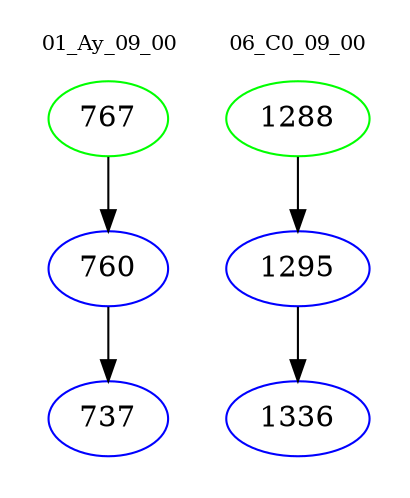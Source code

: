 digraph{
subgraph cluster_0 {
color = white
label = "01_Ay_09_00";
fontsize=10;
T0_767 [label="767", color="green"]
T0_767 -> T0_760 [color="black"]
T0_760 [label="760", color="blue"]
T0_760 -> T0_737 [color="black"]
T0_737 [label="737", color="blue"]
}
subgraph cluster_1 {
color = white
label = "06_C0_09_00";
fontsize=10;
T1_1288 [label="1288", color="green"]
T1_1288 -> T1_1295 [color="black"]
T1_1295 [label="1295", color="blue"]
T1_1295 -> T1_1336 [color="black"]
T1_1336 [label="1336", color="blue"]
}
}
